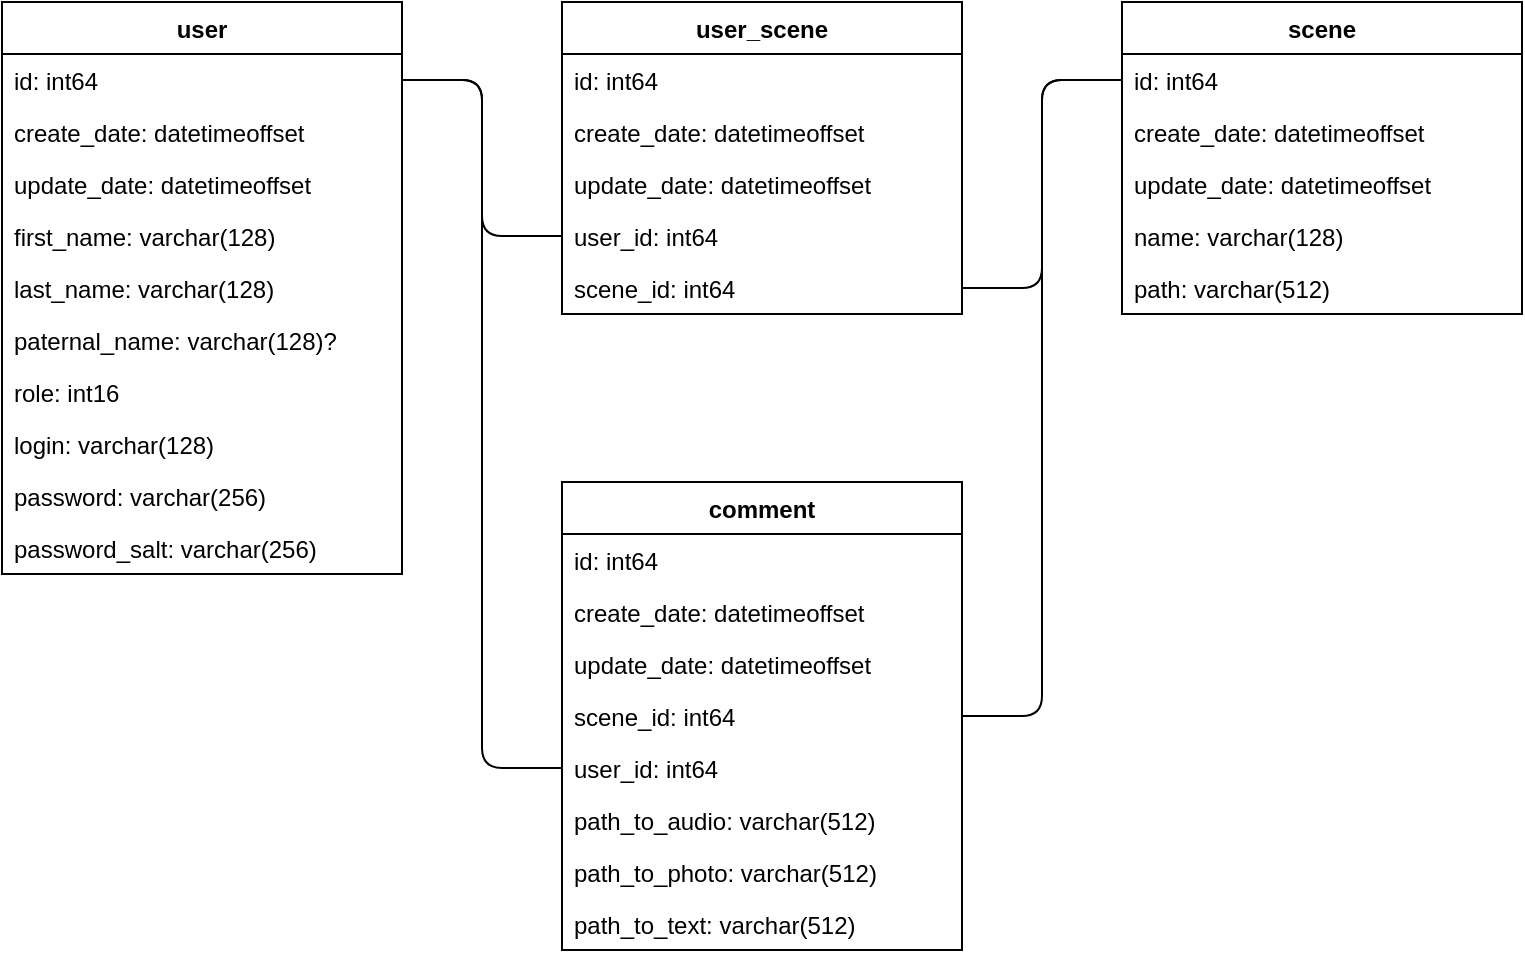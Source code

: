 <mxfile version="20.3.0" type="device"><diagram id="ZD6vAAB5vX0gPBFmzIJg" name="Страница 1"><mxGraphModel dx="1422" dy="857" grid="1" gridSize="10" guides="1" tooltips="1" connect="1" arrows="1" fold="1" page="1" pageScale="1" pageWidth="850" pageHeight="1100" math="0" shadow="0"><root><mxCell id="0"/><mxCell id="1" parent="0"/><mxCell id="gls_3-ArXgoeB-zUDCFK-3" value="user" style="swimlane;fontStyle=1;align=center;verticalAlign=top;childLayout=stackLayout;horizontal=1;startSize=26;horizontalStack=0;resizeParent=1;resizeParentMax=0;resizeLast=0;collapsible=1;marginBottom=0;" vertex="1" parent="1"><mxGeometry x="40" y="40" width="200" height="286" as="geometry"/></mxCell><mxCell id="gls_3-ArXgoeB-zUDCFK-12" value="id: int64" style="text;strokeColor=none;fillColor=none;align=left;verticalAlign=top;spacingLeft=4;spacingRight=4;overflow=hidden;rotatable=0;points=[[0,0.5],[1,0.5]];portConstraint=eastwest;" vertex="1" parent="gls_3-ArXgoeB-zUDCFK-3"><mxGeometry y="26" width="200" height="26" as="geometry"/></mxCell><mxCell id="gls_3-ArXgoeB-zUDCFK-13" value="create_date: datetimeoffset" style="text;strokeColor=none;fillColor=none;align=left;verticalAlign=top;spacingLeft=4;spacingRight=4;overflow=hidden;rotatable=0;points=[[0,0.5],[1,0.5]];portConstraint=eastwest;" vertex="1" parent="gls_3-ArXgoeB-zUDCFK-3"><mxGeometry y="52" width="200" height="26" as="geometry"/></mxCell><mxCell id="gls_3-ArXgoeB-zUDCFK-14" value="update_date: datetimeoffset" style="text;strokeColor=none;fillColor=none;align=left;verticalAlign=top;spacingLeft=4;spacingRight=4;overflow=hidden;rotatable=0;points=[[0,0.5],[1,0.5]];portConstraint=eastwest;" vertex="1" parent="gls_3-ArXgoeB-zUDCFK-3"><mxGeometry y="78" width="200" height="26" as="geometry"/></mxCell><mxCell id="gls_3-ArXgoeB-zUDCFK-4" value="first_name: varchar(128)" style="text;strokeColor=none;fillColor=none;align=left;verticalAlign=top;spacingLeft=4;spacingRight=4;overflow=hidden;rotatable=0;points=[[0,0.5],[1,0.5]];portConstraint=eastwest;" vertex="1" parent="gls_3-ArXgoeB-zUDCFK-3"><mxGeometry y="104" width="200" height="26" as="geometry"/></mxCell><mxCell id="gls_3-ArXgoeB-zUDCFK-7" value="last_name: varchar(128)" style="text;strokeColor=none;fillColor=none;align=left;verticalAlign=top;spacingLeft=4;spacingRight=4;overflow=hidden;rotatable=0;points=[[0,0.5],[1,0.5]];portConstraint=eastwest;" vertex="1" parent="gls_3-ArXgoeB-zUDCFK-3"><mxGeometry y="130" width="200" height="26" as="geometry"/></mxCell><mxCell id="gls_3-ArXgoeB-zUDCFK-8" value="paternal_name: varchar(128)?" style="text;strokeColor=none;fillColor=none;align=left;verticalAlign=top;spacingLeft=4;spacingRight=4;overflow=hidden;rotatable=0;points=[[0,0.5],[1,0.5]];portConstraint=eastwest;" vertex="1" parent="gls_3-ArXgoeB-zUDCFK-3"><mxGeometry y="156" width="200" height="26" as="geometry"/></mxCell><mxCell id="gls_3-ArXgoeB-zUDCFK-25" value="role: int16" style="text;strokeColor=none;fillColor=none;align=left;verticalAlign=top;spacingLeft=4;spacingRight=4;overflow=hidden;rotatable=0;points=[[0,0.5],[1,0.5]];portConstraint=eastwest;" vertex="1" parent="gls_3-ArXgoeB-zUDCFK-3"><mxGeometry y="182" width="200" height="26" as="geometry"/></mxCell><mxCell id="gls_3-ArXgoeB-zUDCFK-9" value="login: varchar(128)" style="text;strokeColor=none;fillColor=none;align=left;verticalAlign=top;spacingLeft=4;spacingRight=4;overflow=hidden;rotatable=0;points=[[0,0.5],[1,0.5]];portConstraint=eastwest;" vertex="1" parent="gls_3-ArXgoeB-zUDCFK-3"><mxGeometry y="208" width="200" height="26" as="geometry"/></mxCell><mxCell id="gls_3-ArXgoeB-zUDCFK-11" value="password: varchar(256)" style="text;strokeColor=none;fillColor=none;align=left;verticalAlign=top;spacingLeft=4;spacingRight=4;overflow=hidden;rotatable=0;points=[[0,0.5],[1,0.5]];portConstraint=eastwest;" vertex="1" parent="gls_3-ArXgoeB-zUDCFK-3"><mxGeometry y="234" width="200" height="26" as="geometry"/></mxCell><mxCell id="gls_3-ArXgoeB-zUDCFK-10" value="password_salt: varchar(256)" style="text;strokeColor=none;fillColor=none;align=left;verticalAlign=top;spacingLeft=4;spacingRight=4;overflow=hidden;rotatable=0;points=[[0,0.5],[1,0.5]];portConstraint=eastwest;" vertex="1" parent="gls_3-ArXgoeB-zUDCFK-3"><mxGeometry y="260" width="200" height="26" as="geometry"/></mxCell><mxCell id="gls_3-ArXgoeB-zUDCFK-15" value="scene" style="swimlane;fontStyle=1;align=center;verticalAlign=top;childLayout=stackLayout;horizontal=1;startSize=26;horizontalStack=0;resizeParent=1;resizeParentMax=0;resizeLast=0;collapsible=1;marginBottom=0;" vertex="1" parent="1"><mxGeometry x="600" y="40" width="200" height="156" as="geometry"/></mxCell><mxCell id="gls_3-ArXgoeB-zUDCFK-16" value="id: int64" style="text;strokeColor=none;fillColor=none;align=left;verticalAlign=top;spacingLeft=4;spacingRight=4;overflow=hidden;rotatable=0;points=[[0,0.5],[1,0.5]];portConstraint=eastwest;" vertex="1" parent="gls_3-ArXgoeB-zUDCFK-15"><mxGeometry y="26" width="200" height="26" as="geometry"/></mxCell><mxCell id="gls_3-ArXgoeB-zUDCFK-17" value="create_date: datetimeoffset" style="text;strokeColor=none;fillColor=none;align=left;verticalAlign=top;spacingLeft=4;spacingRight=4;overflow=hidden;rotatable=0;points=[[0,0.5],[1,0.5]];portConstraint=eastwest;" vertex="1" parent="gls_3-ArXgoeB-zUDCFK-15"><mxGeometry y="52" width="200" height="26" as="geometry"/></mxCell><mxCell id="gls_3-ArXgoeB-zUDCFK-18" value="update_date: datetimeoffset" style="text;strokeColor=none;fillColor=none;align=left;verticalAlign=top;spacingLeft=4;spacingRight=4;overflow=hidden;rotatable=0;points=[[0,0.5],[1,0.5]];portConstraint=eastwest;" vertex="1" parent="gls_3-ArXgoeB-zUDCFK-15"><mxGeometry y="78" width="200" height="26" as="geometry"/></mxCell><mxCell id="gls_3-ArXgoeB-zUDCFK-30" value="name: varchar(128)" style="text;strokeColor=none;fillColor=none;align=left;verticalAlign=top;spacingLeft=4;spacingRight=4;overflow=hidden;rotatable=0;points=[[0,0.5],[1,0.5]];portConstraint=eastwest;" vertex="1" parent="gls_3-ArXgoeB-zUDCFK-15"><mxGeometry y="104" width="200" height="26" as="geometry"/></mxCell><mxCell id="gls_3-ArXgoeB-zUDCFK-31" value="path: varchar(512)" style="text;strokeColor=none;fillColor=none;align=left;verticalAlign=top;spacingLeft=4;spacingRight=4;overflow=hidden;rotatable=0;points=[[0,0.5],[1,0.5]];portConstraint=eastwest;" vertex="1" parent="gls_3-ArXgoeB-zUDCFK-15"><mxGeometry y="130" width="200" height="26" as="geometry"/></mxCell><mxCell id="gls_3-ArXgoeB-zUDCFK-32" value="user_scene" style="swimlane;fontStyle=1;align=center;verticalAlign=top;childLayout=stackLayout;horizontal=1;startSize=26;horizontalStack=0;resizeParent=1;resizeParentMax=0;resizeLast=0;collapsible=1;marginBottom=0;" vertex="1" parent="1"><mxGeometry x="320" y="40" width="200" height="156" as="geometry"/></mxCell><mxCell id="gls_3-ArXgoeB-zUDCFK-33" value="id: int64" style="text;strokeColor=none;fillColor=none;align=left;verticalAlign=top;spacingLeft=4;spacingRight=4;overflow=hidden;rotatable=0;points=[[0,0.5],[1,0.5]];portConstraint=eastwest;" vertex="1" parent="gls_3-ArXgoeB-zUDCFK-32"><mxGeometry y="26" width="200" height="26" as="geometry"/></mxCell><mxCell id="gls_3-ArXgoeB-zUDCFK-34" value="create_date: datetimeoffset" style="text;strokeColor=none;fillColor=none;align=left;verticalAlign=top;spacingLeft=4;spacingRight=4;overflow=hidden;rotatable=0;points=[[0,0.5],[1,0.5]];portConstraint=eastwest;" vertex="1" parent="gls_3-ArXgoeB-zUDCFK-32"><mxGeometry y="52" width="200" height="26" as="geometry"/></mxCell><mxCell id="gls_3-ArXgoeB-zUDCFK-35" value="update_date: datetimeoffset" style="text;strokeColor=none;fillColor=none;align=left;verticalAlign=top;spacingLeft=4;spacingRight=4;overflow=hidden;rotatable=0;points=[[0,0.5],[1,0.5]];portConstraint=eastwest;" vertex="1" parent="gls_3-ArXgoeB-zUDCFK-32"><mxGeometry y="78" width="200" height="26" as="geometry"/></mxCell><mxCell id="gls_3-ArXgoeB-zUDCFK-36" value="user_id: int64" style="text;strokeColor=none;fillColor=none;align=left;verticalAlign=top;spacingLeft=4;spacingRight=4;overflow=hidden;rotatable=0;points=[[0,0.5],[1,0.5]];portConstraint=eastwest;" vertex="1" parent="gls_3-ArXgoeB-zUDCFK-32"><mxGeometry y="104" width="200" height="26" as="geometry"/></mxCell><mxCell id="gls_3-ArXgoeB-zUDCFK-37" value="scene_id: int64" style="text;strokeColor=none;fillColor=none;align=left;verticalAlign=top;spacingLeft=4;spacingRight=4;overflow=hidden;rotatable=0;points=[[0,0.5],[1,0.5]];portConstraint=eastwest;" vertex="1" parent="gls_3-ArXgoeB-zUDCFK-32"><mxGeometry y="130" width="200" height="26" as="geometry"/></mxCell><mxCell id="gls_3-ArXgoeB-zUDCFK-38" value="" style="endArrow=none;html=1;rounded=1;entryX=0;entryY=0.5;entryDx=0;entryDy=0;exitX=1;exitY=0.5;exitDx=0;exitDy=0;" edge="1" parent="1" source="gls_3-ArXgoeB-zUDCFK-12" target="gls_3-ArXgoeB-zUDCFK-36"><mxGeometry width="50" height="50" relative="1" as="geometry"><mxPoint x="260" y="130" as="sourcePoint"/><mxPoint x="310" y="80" as="targetPoint"/><Array as="points"><mxPoint x="280" y="79"/><mxPoint x="280" y="157"/></Array></mxGeometry></mxCell><mxCell id="gls_3-ArXgoeB-zUDCFK-39" value="" style="endArrow=none;html=1;rounded=1;entryX=0;entryY=0.5;entryDx=0;entryDy=0;exitX=1;exitY=0.5;exitDx=0;exitDy=0;" edge="1" parent="1" source="gls_3-ArXgoeB-zUDCFK-37" target="gls_3-ArXgoeB-zUDCFK-16"><mxGeometry width="50" height="50" relative="1" as="geometry"><mxPoint x="250" y="89" as="sourcePoint"/><mxPoint x="330" y="167" as="targetPoint"/><Array as="points"><mxPoint x="560" y="183"/><mxPoint x="560" y="79"/></Array></mxGeometry></mxCell><mxCell id="gls_3-ArXgoeB-zUDCFK-40" value="comment" style="swimlane;fontStyle=1;align=center;verticalAlign=top;childLayout=stackLayout;horizontal=1;startSize=26;horizontalStack=0;resizeParent=1;resizeParentMax=0;resizeLast=0;collapsible=1;marginBottom=0;" vertex="1" parent="1"><mxGeometry x="320" y="280" width="200" height="234" as="geometry"/></mxCell><mxCell id="gls_3-ArXgoeB-zUDCFK-41" value="id: int64" style="text;strokeColor=none;fillColor=none;align=left;verticalAlign=top;spacingLeft=4;spacingRight=4;overflow=hidden;rotatable=0;points=[[0,0.5],[1,0.5]];portConstraint=eastwest;" vertex="1" parent="gls_3-ArXgoeB-zUDCFK-40"><mxGeometry y="26" width="200" height="26" as="geometry"/></mxCell><mxCell id="gls_3-ArXgoeB-zUDCFK-42" value="create_date: datetimeoffset" style="text;strokeColor=none;fillColor=none;align=left;verticalAlign=top;spacingLeft=4;spacingRight=4;overflow=hidden;rotatable=0;points=[[0,0.5],[1,0.5]];portConstraint=eastwest;" vertex="1" parent="gls_3-ArXgoeB-zUDCFK-40"><mxGeometry y="52" width="200" height="26" as="geometry"/></mxCell><mxCell id="gls_3-ArXgoeB-zUDCFK-43" value="update_date: datetimeoffset" style="text;strokeColor=none;fillColor=none;align=left;verticalAlign=top;spacingLeft=4;spacingRight=4;overflow=hidden;rotatable=0;points=[[0,0.5],[1,0.5]];portConstraint=eastwest;" vertex="1" parent="gls_3-ArXgoeB-zUDCFK-40"><mxGeometry y="78" width="200" height="26" as="geometry"/></mxCell><mxCell id="gls_3-ArXgoeB-zUDCFK-47" value="scene_id: int64" style="text;strokeColor=none;fillColor=none;align=left;verticalAlign=top;spacingLeft=4;spacingRight=4;overflow=hidden;rotatable=0;points=[[0,0.5],[1,0.5]];portConstraint=eastwest;" vertex="1" parent="gls_3-ArXgoeB-zUDCFK-40"><mxGeometry y="104" width="200" height="26" as="geometry"/></mxCell><mxCell id="gls_3-ArXgoeB-zUDCFK-48" value="user_id: int64" style="text;strokeColor=none;fillColor=none;align=left;verticalAlign=top;spacingLeft=4;spacingRight=4;overflow=hidden;rotatable=0;points=[[0,0.5],[1,0.5]];portConstraint=eastwest;" vertex="1" parent="gls_3-ArXgoeB-zUDCFK-40"><mxGeometry y="130" width="200" height="26" as="geometry"/></mxCell><mxCell id="gls_3-ArXgoeB-zUDCFK-44" value="path_to_audio: varchar(512)" style="text;strokeColor=none;fillColor=none;align=left;verticalAlign=top;spacingLeft=4;spacingRight=4;overflow=hidden;rotatable=0;points=[[0,0.5],[1,0.5]];portConstraint=eastwest;" vertex="1" parent="gls_3-ArXgoeB-zUDCFK-40"><mxGeometry y="156" width="200" height="26" as="geometry"/></mxCell><mxCell id="gls_3-ArXgoeB-zUDCFK-45" value="path_to_photo: varchar(512)" style="text;strokeColor=none;fillColor=none;align=left;verticalAlign=top;spacingLeft=4;spacingRight=4;overflow=hidden;rotatable=0;points=[[0,0.5],[1,0.5]];portConstraint=eastwest;" vertex="1" parent="gls_3-ArXgoeB-zUDCFK-40"><mxGeometry y="182" width="200" height="26" as="geometry"/></mxCell><mxCell id="gls_3-ArXgoeB-zUDCFK-46" value="path_to_text: varchar(512)" style="text;strokeColor=none;fillColor=none;align=left;verticalAlign=top;spacingLeft=4;spacingRight=4;overflow=hidden;rotatable=0;points=[[0,0.5],[1,0.5]];portConstraint=eastwest;" vertex="1" parent="gls_3-ArXgoeB-zUDCFK-40"><mxGeometry y="208" width="200" height="26" as="geometry"/></mxCell><mxCell id="gls_3-ArXgoeB-zUDCFK-49" value="" style="endArrow=none;html=1;rounded=1;entryX=0;entryY=0.5;entryDx=0;entryDy=0;exitX=1;exitY=0.5;exitDx=0;exitDy=0;" edge="1" parent="1" source="gls_3-ArXgoeB-zUDCFK-47" target="gls_3-ArXgoeB-zUDCFK-16"><mxGeometry width="50" height="50" relative="1" as="geometry"><mxPoint x="530" y="193" as="sourcePoint"/><mxPoint x="610" y="89" as="targetPoint"/><Array as="points"><mxPoint x="560" y="397"/><mxPoint x="560" y="79"/></Array></mxGeometry></mxCell><mxCell id="gls_3-ArXgoeB-zUDCFK-50" value="" style="endArrow=none;html=1;rounded=1;entryX=0;entryY=0.5;entryDx=0;entryDy=0;exitX=1;exitY=0.5;exitDx=0;exitDy=0;" edge="1" parent="1" source="gls_3-ArXgoeB-zUDCFK-12" target="gls_3-ArXgoeB-zUDCFK-48"><mxGeometry width="50" height="50" relative="1" as="geometry"><mxPoint x="250" y="89" as="sourcePoint"/><mxPoint x="330" y="167" as="targetPoint"/><Array as="points"><mxPoint x="280" y="79"/><mxPoint x="280" y="423"/></Array></mxGeometry></mxCell></root></mxGraphModel></diagram></mxfile>